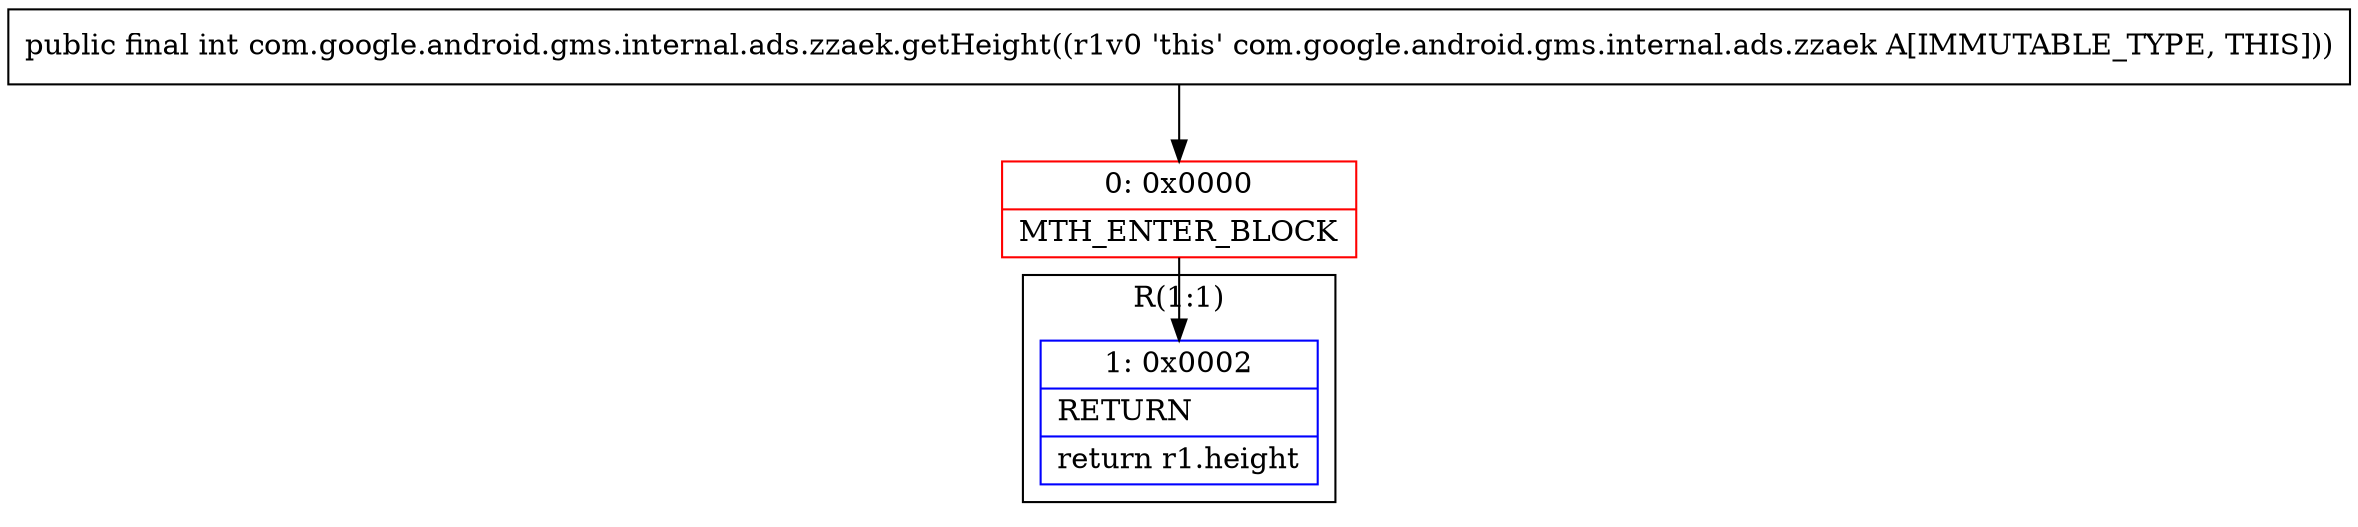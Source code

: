 digraph "CFG forcom.google.android.gms.internal.ads.zzaek.getHeight()I" {
subgraph cluster_Region_1563268077 {
label = "R(1:1)";
node [shape=record,color=blue];
Node_1 [shape=record,label="{1\:\ 0x0002|RETURN\l|return r1.height\l}"];
}
Node_0 [shape=record,color=red,label="{0\:\ 0x0000|MTH_ENTER_BLOCK\l}"];
MethodNode[shape=record,label="{public final int com.google.android.gms.internal.ads.zzaek.getHeight((r1v0 'this' com.google.android.gms.internal.ads.zzaek A[IMMUTABLE_TYPE, THIS])) }"];
MethodNode -> Node_0;
Node_0 -> Node_1;
}

